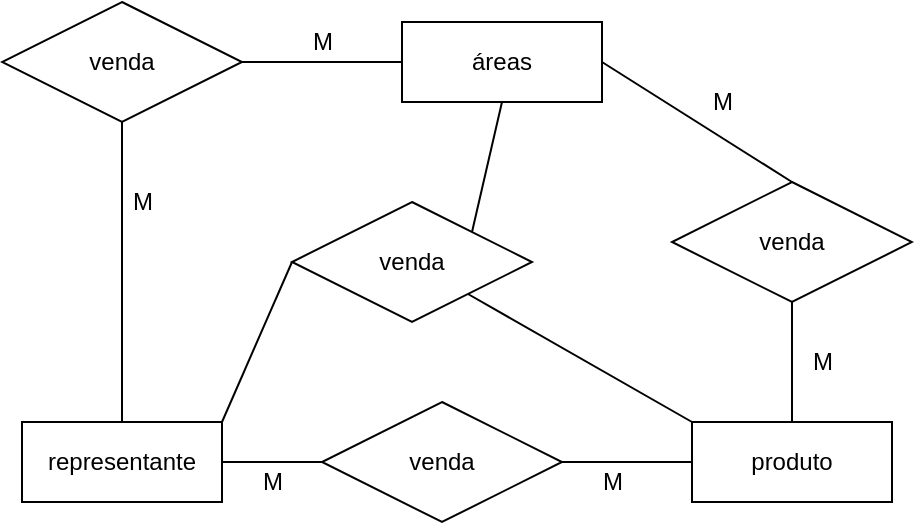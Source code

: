 <mxfile version="13.7.7" type="device"><diagram id="fIbAAaqpq9Ogo-HXbkjY" name="Page-1"><mxGraphModel dx="1278" dy="548" grid="1" gridSize="10" guides="1" tooltips="1" connect="1" arrows="1" fold="1" page="1" pageScale="1" pageWidth="850" pageHeight="1100" math="0" shadow="0"><root><mxCell id="0"/><mxCell id="1" parent="0"/><mxCell id="IKvgBXuWZC7HtvxSLafE-2" value="representante" style="whiteSpace=wrap;html=1;align=center;" vertex="1" parent="1"><mxGeometry x="90" y="570" width="100" height="40" as="geometry"/></mxCell><mxCell id="IKvgBXuWZC7HtvxSLafE-3" value="áreas" style="whiteSpace=wrap;html=1;align=center;" vertex="1" parent="1"><mxGeometry x="280" y="370" width="100" height="40" as="geometry"/></mxCell><mxCell id="IKvgBXuWZC7HtvxSLafE-4" value="produto" style="whiteSpace=wrap;html=1;align=center;" vertex="1" parent="1"><mxGeometry x="425" y="570" width="100" height="40" as="geometry"/></mxCell><mxCell id="IKvgBXuWZC7HtvxSLafE-5" value="venda" style="shape=rhombus;perimeter=rhombusPerimeter;whiteSpace=wrap;html=1;align=center;" vertex="1" parent="1"><mxGeometry x="80" y="360" width="120" height="60" as="geometry"/></mxCell><mxCell id="IKvgBXuWZC7HtvxSLafE-7" value="" style="endArrow=none;html=1;rounded=0;exitX=0.5;exitY=1;exitDx=0;exitDy=0;entryX=0.5;entryY=0;entryDx=0;entryDy=0;" edge="1" parent="1" source="IKvgBXuWZC7HtvxSLafE-5" target="IKvgBXuWZC7HtvxSLafE-2"><mxGeometry relative="1" as="geometry"><mxPoint x="350" y="570" as="sourcePoint"/><mxPoint x="510" y="570" as="targetPoint"/></mxGeometry></mxCell><mxCell id="IKvgBXuWZC7HtvxSLafE-8" value="" style="endArrow=none;html=1;rounded=0;exitX=1;exitY=0.5;exitDx=0;exitDy=0;entryX=0;entryY=0.5;entryDx=0;entryDy=0;" edge="1" parent="1" source="IKvgBXuWZC7HtvxSLafE-5" target="IKvgBXuWZC7HtvxSLafE-3"><mxGeometry relative="1" as="geometry"><mxPoint x="150" y="430" as="sourcePoint"/><mxPoint x="150" y="510" as="targetPoint"/></mxGeometry></mxCell><mxCell id="IKvgBXuWZC7HtvxSLafE-9" value="M" style="text;html=1;align=center;verticalAlign=middle;resizable=0;points=[];autosize=1;" vertex="1" parent="1"><mxGeometry x="225" y="370" width="30" height="20" as="geometry"/></mxCell><mxCell id="IKvgBXuWZC7HtvxSLafE-10" value="M" style="text;html=1;align=center;verticalAlign=middle;resizable=0;points=[];autosize=1;" vertex="1" parent="1"><mxGeometry x="135" y="450" width="30" height="20" as="geometry"/></mxCell><mxCell id="IKvgBXuWZC7HtvxSLafE-11" value="venda" style="shape=rhombus;perimeter=rhombusPerimeter;whiteSpace=wrap;html=1;align=center;" vertex="1" parent="1"><mxGeometry x="240" y="560" width="120" height="60" as="geometry"/></mxCell><mxCell id="IKvgBXuWZC7HtvxSLafE-12" value="" style="endArrow=none;html=1;rounded=0;exitX=1;exitY=0.5;exitDx=0;exitDy=0;entryX=0;entryY=0.5;entryDx=0;entryDy=0;" edge="1" parent="1" source="IKvgBXuWZC7HtvxSLafE-2" target="IKvgBXuWZC7HtvxSLafE-11"><mxGeometry relative="1" as="geometry"><mxPoint x="210" y="470" as="sourcePoint"/><mxPoint x="310" y="470" as="targetPoint"/></mxGeometry></mxCell><mxCell id="IKvgBXuWZC7HtvxSLafE-13" value="" style="endArrow=none;html=1;rounded=0;exitX=1;exitY=0.5;exitDx=0;exitDy=0;entryX=0;entryY=0.5;entryDx=0;entryDy=0;" edge="1" parent="1" source="IKvgBXuWZC7HtvxSLafE-11" target="IKvgBXuWZC7HtvxSLafE-4"><mxGeometry relative="1" as="geometry"><mxPoint x="200" y="600" as="sourcePoint"/><mxPoint x="260" y="600" as="targetPoint"/></mxGeometry></mxCell><mxCell id="IKvgBXuWZC7HtvxSLafE-14" value="M" style="text;html=1;align=center;verticalAlign=middle;resizable=0;points=[];autosize=1;" vertex="1" parent="1"><mxGeometry x="370" y="590" width="30" height="20" as="geometry"/></mxCell><mxCell id="IKvgBXuWZC7HtvxSLafE-15" value="M" style="text;html=1;align=center;verticalAlign=middle;resizable=0;points=[];autosize=1;" vertex="1" parent="1"><mxGeometry x="200" y="590" width="30" height="20" as="geometry"/></mxCell><mxCell id="IKvgBXuWZC7HtvxSLafE-16" value="venda" style="shape=rhombus;perimeter=rhombusPerimeter;whiteSpace=wrap;html=1;align=center;" vertex="1" parent="1"><mxGeometry x="415" y="450" width="120" height="60" as="geometry"/></mxCell><mxCell id="IKvgBXuWZC7HtvxSLafE-17" value="" style="endArrow=none;html=1;rounded=0;exitX=0.5;exitY=1;exitDx=0;exitDy=0;entryX=0.5;entryY=0;entryDx=0;entryDy=0;" edge="1" parent="1" source="IKvgBXuWZC7HtvxSLafE-16" target="IKvgBXuWZC7HtvxSLafE-4"><mxGeometry relative="1" as="geometry"><mxPoint x="350" y="510" as="sourcePoint"/><mxPoint x="510" y="510" as="targetPoint"/></mxGeometry></mxCell><mxCell id="IKvgBXuWZC7HtvxSLafE-18" value="" style="endArrow=none;html=1;rounded=0;exitX=1;exitY=0.5;exitDx=0;exitDy=0;entryX=0.5;entryY=0;entryDx=0;entryDy=0;" edge="1" parent="1" source="IKvgBXuWZC7HtvxSLafE-3" target="IKvgBXuWZC7HtvxSLafE-16"><mxGeometry relative="1" as="geometry"><mxPoint x="350" y="510" as="sourcePoint"/><mxPoint x="510" y="510" as="targetPoint"/></mxGeometry></mxCell><mxCell id="IKvgBXuWZC7HtvxSLafE-19" value="M" style="text;html=1;align=center;verticalAlign=middle;resizable=0;points=[];autosize=1;" vertex="1" parent="1"><mxGeometry x="425" y="400" width="30" height="20" as="geometry"/></mxCell><mxCell id="IKvgBXuWZC7HtvxSLafE-20" value="M" style="text;html=1;align=center;verticalAlign=middle;resizable=0;points=[];autosize=1;" vertex="1" parent="1"><mxGeometry x="475" y="530" width="30" height="20" as="geometry"/></mxCell><mxCell id="IKvgBXuWZC7HtvxSLafE-21" value="venda" style="shape=rhombus;perimeter=rhombusPerimeter;whiteSpace=wrap;html=1;align=center;" vertex="1" parent="1"><mxGeometry x="225" y="460" width="120" height="60" as="geometry"/></mxCell><mxCell id="IKvgBXuWZC7HtvxSLafE-22" value="" style="endArrow=none;html=1;rounded=0;exitX=1;exitY=0;exitDx=0;exitDy=0;entryX=0.5;entryY=1;entryDx=0;entryDy=0;" edge="1" parent="1" source="IKvgBXuWZC7HtvxSLafE-21" target="IKvgBXuWZC7HtvxSLafE-3"><mxGeometry relative="1" as="geometry"><mxPoint x="350" y="510" as="sourcePoint"/><mxPoint x="510" y="510" as="targetPoint"/></mxGeometry></mxCell><mxCell id="IKvgBXuWZC7HtvxSLafE-23" value="" style="endArrow=none;html=1;rounded=0;exitX=1;exitY=0;exitDx=0;exitDy=0;entryX=0;entryY=0.5;entryDx=0;entryDy=0;" edge="1" parent="1" source="IKvgBXuWZC7HtvxSLafE-2" target="IKvgBXuWZC7HtvxSLafE-21"><mxGeometry relative="1" as="geometry"><mxPoint x="350" y="510" as="sourcePoint"/><mxPoint x="510" y="510" as="targetPoint"/></mxGeometry></mxCell><mxCell id="IKvgBXuWZC7HtvxSLafE-24" value="" style="endArrow=none;html=1;rounded=0;exitX=0;exitY=0;exitDx=0;exitDy=0;" edge="1" parent="1" source="IKvgBXuWZC7HtvxSLafE-4" target="IKvgBXuWZC7HtvxSLafE-21"><mxGeometry relative="1" as="geometry"><mxPoint x="350" y="510" as="sourcePoint"/><mxPoint x="510" y="510" as="targetPoint"/></mxGeometry></mxCell></root></mxGraphModel></diagram></mxfile>